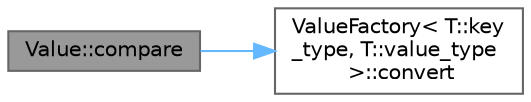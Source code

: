 digraph "Value::compare"
{
 // LATEX_PDF_SIZE
  bgcolor="transparent";
  edge [fontname=Helvetica,fontsize=10,labelfontname=Helvetica,labelfontsize=10];
  node [fontname=Helvetica,fontsize=10,shape=box,height=0.2,width=0.4];
  rankdir="LR";
  Node1 [id="Node000001",label="Value::compare",height=0.2,width=0.4,color="gray40", fillcolor="grey60", style="filled", fontcolor="black",tooltip=" "];
  Node1 -> Node2 [id="edge1_Node000001_Node000002",color="steelblue1",style="solid",tooltip=" "];
  Node2 [id="Node000002",label="ValueFactory\< T::key\l_type, T::value_type\l \>::convert",height=0.2,width=0.4,color="grey40", fillcolor="white", style="filled",URL="$struct_value_factory.html#a4a9c64a2f589c922ad0e332b27092177",tooltip=" "];
}
